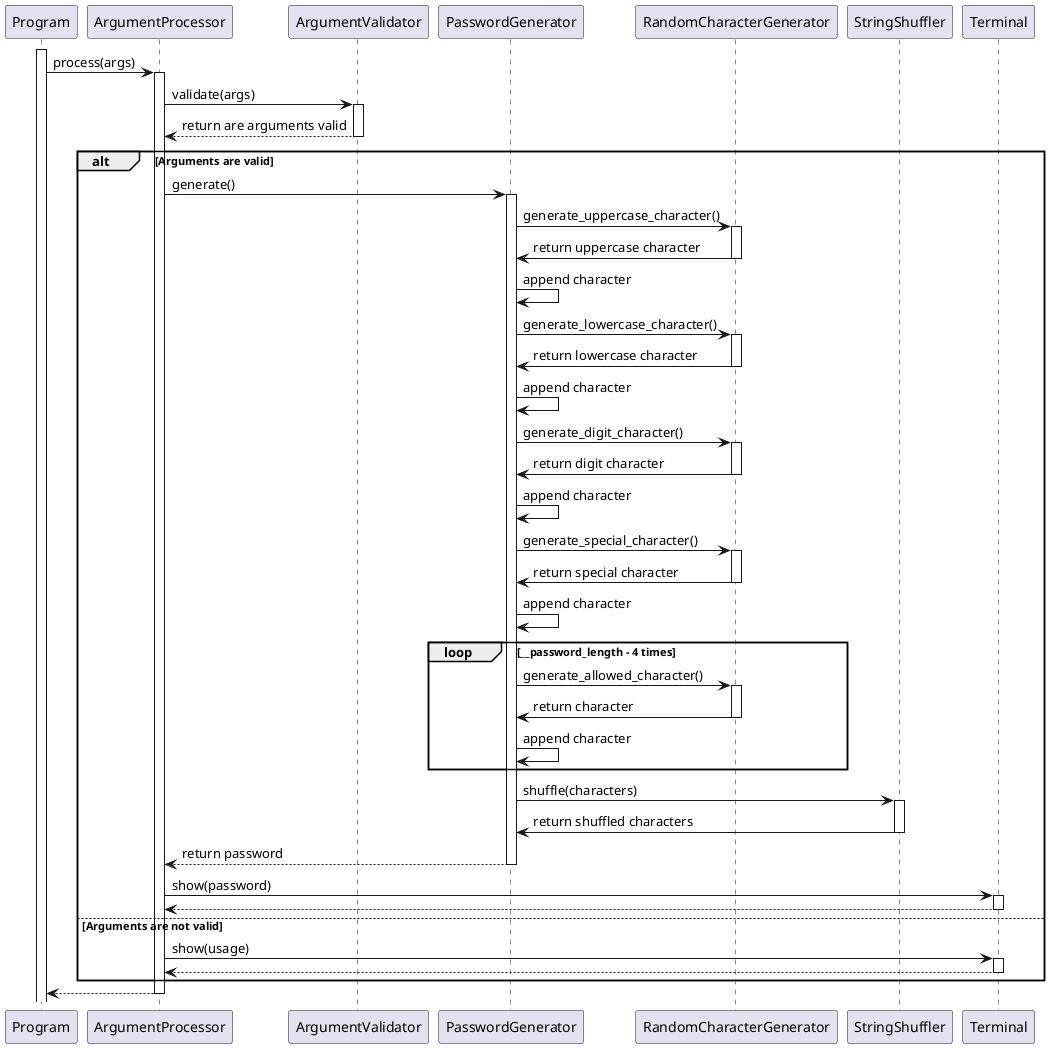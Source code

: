 @startuml Sequence
participant Program as program
participant ArgumentProcessor as argumentProcessor
participant ArgumentValidator as argumentValidator
participant PasswordGenerator as passwordGenerator
participant RandomCharacterGenerator as randomCharacterGenerator
participant StringShuffler as stringShuffler
participant Terminal as terminal

activate program

program -> argumentProcessor: process(args)
activate argumentProcessor

argumentProcessor -> argumentValidator: validate(args)
activate argumentValidator
argumentProcessor <-- argumentValidator: return are arguments valid
deactivate argumentValidator

alt Arguments are valid
    argumentProcessor -> passwordGenerator: generate()
    activate passwordGenerator

    passwordGenerator -> randomCharacterGenerator: generate_uppercase_character()
    activate randomCharacterGenerator

    randomCharacterGenerator -> passwordGenerator: return uppercase character
    deactivate randomCharacterGenerator
    passwordGenerator -> passwordGenerator: append character

    passwordGenerator -> randomCharacterGenerator: generate_lowercase_character()
    activate randomCharacterGenerator

    randomCharacterGenerator -> passwordGenerator: return lowercase character
    deactivate randomCharacterGenerator
    passwordGenerator -> passwordGenerator: append character

    passwordGenerator -> randomCharacterGenerator: generate_digit_character()
    activate randomCharacterGenerator

    randomCharacterGenerator -> passwordGenerator: return digit character
    deactivate randomCharacterGenerator
    passwordGenerator -> passwordGenerator: append character

    passwordGenerator -> randomCharacterGenerator: generate_special_character()
    activate randomCharacterGenerator

    randomCharacterGenerator -> passwordGenerator: return special character
    deactivate randomCharacterGenerator
    passwordGenerator -> passwordGenerator: append character

    loop __password_length - 4 times
        passwordGenerator -> randomCharacterGenerator: generate_allowed_character()
        activate randomCharacterGenerator

        randomCharacterGenerator -> passwordGenerator: return character
        deactivate randomCharacterGenerator
        passwordGenerator -> passwordGenerator: append character
    end

    passwordGenerator -> stringShuffler: shuffle(characters)
    activate stringShuffler

    stringShuffler -> passwordGenerator: return shuffled characters
    deactivate stringShuffler

    argumentProcessor <-- passwordGenerator: return password
    deactivate passwordGenerator

    argumentProcessor -> terminal: show(password)
    activate terminal
    argumentProcessor <-- terminal
    deactivate terminal

else Arguments are not valid
    argumentProcessor -> terminal: show(usage)
    activate terminal
    argumentProcessor <-- terminal
    deactivate terminal
end

program <-- argumentProcessor
deactivate argumentProcessor
@enduml
